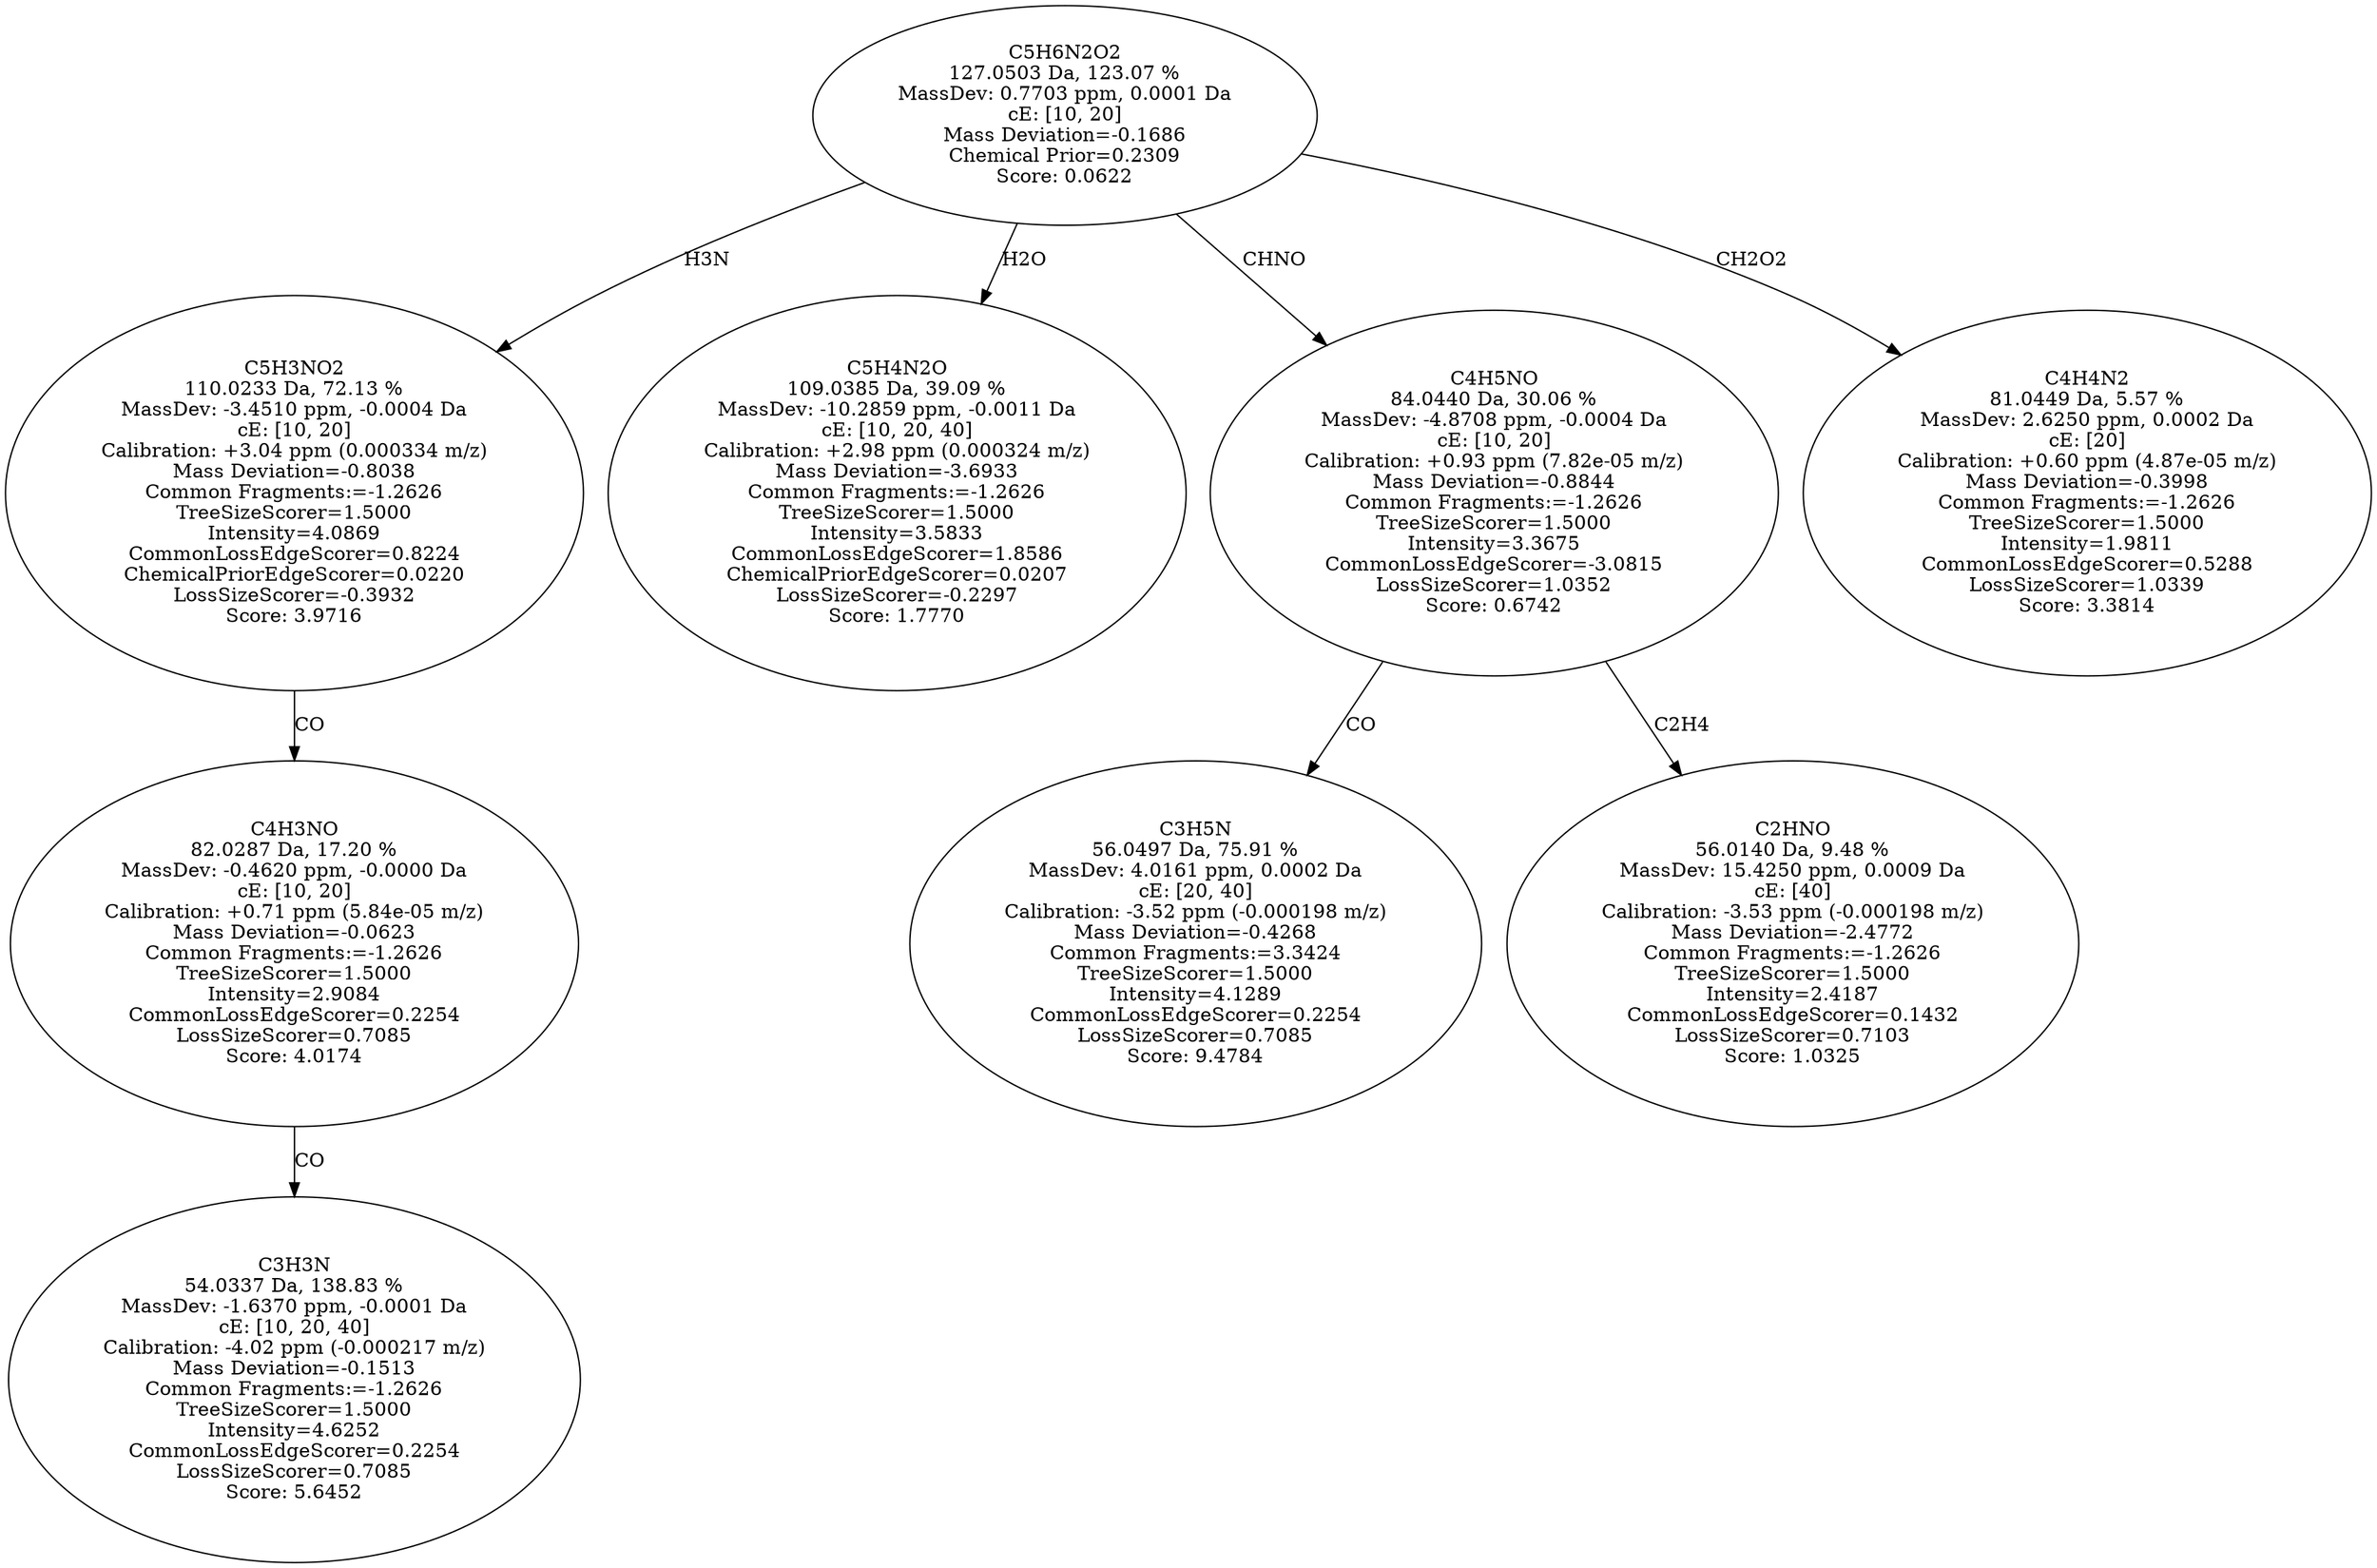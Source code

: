 strict digraph {
v1 [label="C3H3N\n54.0337 Da, 138.83 %\nMassDev: -1.6370 ppm, -0.0001 Da\ncE: [10, 20, 40]\nCalibration: -4.02 ppm (-0.000217 m/z)\nMass Deviation=-0.1513\nCommon Fragments:=-1.2626\nTreeSizeScorer=1.5000\nIntensity=4.6252\nCommonLossEdgeScorer=0.2254\nLossSizeScorer=0.7085\nScore: 5.6452"];
v2 [label="C4H3NO\n82.0287 Da, 17.20 %\nMassDev: -0.4620 ppm, -0.0000 Da\ncE: [10, 20]\nCalibration: +0.71 ppm (5.84e-05 m/z)\nMass Deviation=-0.0623\nCommon Fragments:=-1.2626\nTreeSizeScorer=1.5000\nIntensity=2.9084\nCommonLossEdgeScorer=0.2254\nLossSizeScorer=0.7085\nScore: 4.0174"];
v3 [label="C5H3NO2\n110.0233 Da, 72.13 %\nMassDev: -3.4510 ppm, -0.0004 Da\ncE: [10, 20]\nCalibration: +3.04 ppm (0.000334 m/z)\nMass Deviation=-0.8038\nCommon Fragments:=-1.2626\nTreeSizeScorer=1.5000\nIntensity=4.0869\nCommonLossEdgeScorer=0.8224\nChemicalPriorEdgeScorer=0.0220\nLossSizeScorer=-0.3932\nScore: 3.9716"];
v4 [label="C5H4N2O\n109.0385 Da, 39.09 %\nMassDev: -10.2859 ppm, -0.0011 Da\ncE: [10, 20, 40]\nCalibration: +2.98 ppm (0.000324 m/z)\nMass Deviation=-3.6933\nCommon Fragments:=-1.2626\nTreeSizeScorer=1.5000\nIntensity=3.5833\nCommonLossEdgeScorer=1.8586\nChemicalPriorEdgeScorer=0.0207\nLossSizeScorer=-0.2297\nScore: 1.7770"];
v5 [label="C3H5N\n56.0497 Da, 75.91 %\nMassDev: 4.0161 ppm, 0.0002 Da\ncE: [20, 40]\nCalibration: -3.52 ppm (-0.000198 m/z)\nMass Deviation=-0.4268\nCommon Fragments:=3.3424\nTreeSizeScorer=1.5000\nIntensity=4.1289\nCommonLossEdgeScorer=0.2254\nLossSizeScorer=0.7085\nScore: 9.4784"];
v6 [label="C2HNO\n56.0140 Da, 9.48 %\nMassDev: 15.4250 ppm, 0.0009 Da\ncE: [40]\nCalibration: -3.53 ppm (-0.000198 m/z)\nMass Deviation=-2.4772\nCommon Fragments:=-1.2626\nTreeSizeScorer=1.5000\nIntensity=2.4187\nCommonLossEdgeScorer=0.1432\nLossSizeScorer=0.7103\nScore: 1.0325"];
v7 [label="C4H5NO\n84.0440 Da, 30.06 %\nMassDev: -4.8708 ppm, -0.0004 Da\ncE: [10, 20]\nCalibration: +0.93 ppm (7.82e-05 m/z)\nMass Deviation=-0.8844\nCommon Fragments:=-1.2626\nTreeSizeScorer=1.5000\nIntensity=3.3675\nCommonLossEdgeScorer=-3.0815\nLossSizeScorer=1.0352\nScore: 0.6742"];
v8 [label="C4H4N2\n81.0449 Da, 5.57 %\nMassDev: 2.6250 ppm, 0.0002 Da\ncE: [20]\nCalibration: +0.60 ppm (4.87e-05 m/z)\nMass Deviation=-0.3998\nCommon Fragments:=-1.2626\nTreeSizeScorer=1.5000\nIntensity=1.9811\nCommonLossEdgeScorer=0.5288\nLossSizeScorer=1.0339\nScore: 3.3814"];
v9 [label="C5H6N2O2\n127.0503 Da, 123.07 %\nMassDev: 0.7703 ppm, 0.0001 Da\ncE: [10, 20]\nMass Deviation=-0.1686\nChemical Prior=0.2309\nScore: 0.0622"];
v2 -> v1 [label="CO"];
v3 -> v2 [label="CO"];
v9 -> v3 [label="H3N"];
v9 -> v4 [label="H2O"];
v7 -> v5 [label="CO"];
v7 -> v6 [label="C2H4"];
v9 -> v7 [label="CHNO"];
v9 -> v8 [label="CH2O2"];
}